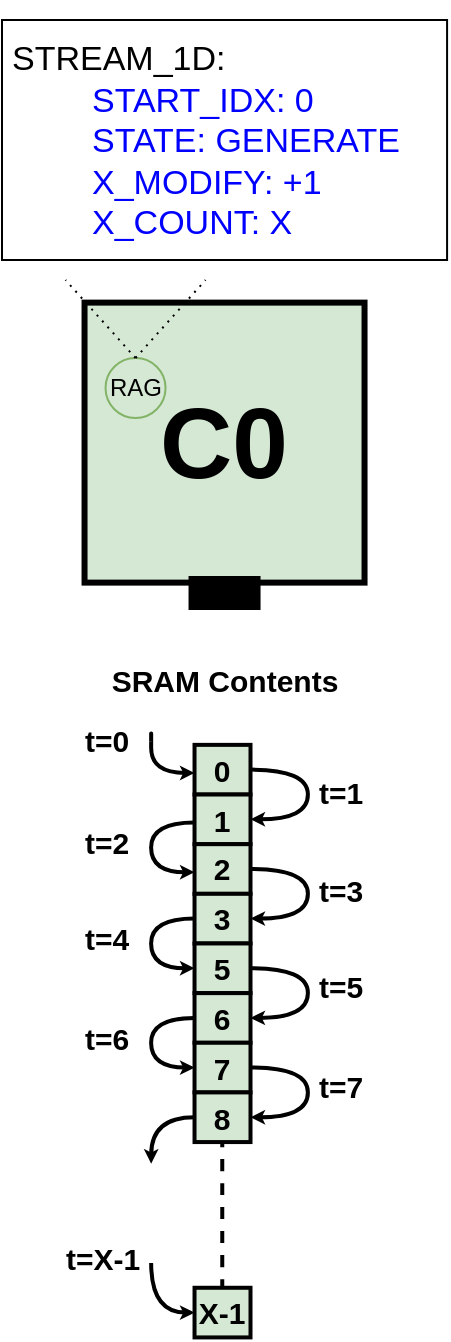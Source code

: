 <mxfile>
    <diagram id="KhKkzru10TtqyiIhpQN_" name="Page-1">
        <mxGraphModel dx="-1475" dy="2685" grid="1" gridSize="10" guides="1" tooltips="1" connect="1" arrows="1" fold="1" page="1" pageScale="1" pageWidth="850" pageHeight="1100" math="0" shadow="0">
            <root>
                <mxCell id="0"/>
                <mxCell id="1" parent="0"/>
                <mxCell id="2" value="C0" style="whiteSpace=wrap;html=1;aspect=fixed;fillColor=#d5e8d4;strokeColor=#000000;strokeWidth=3;fontSize=50;fontStyle=1" parent="1" vertex="1">
                    <mxGeometry x="3811.27" y="-728.69" width="140" height="140" as="geometry"/>
                </mxCell>
                <mxCell id="3" value="" style="rounded=0;whiteSpace=wrap;html=1;fontSize=50;fontColor=#000000;strokeColor=#000000;strokeWidth=6;fillColor=#000000;" parent="1" vertex="1">
                    <mxGeometry x="3866.27" y="-589" width="30" height="11" as="geometry"/>
                </mxCell>
                <mxCell id="5" value="RAG" style="ellipse;whiteSpace=wrap;html=1;aspect=fixed;sketch=0;fillColor=#d5e8d4;strokeColor=#82b366;" parent="1" vertex="1">
                    <mxGeometry x="3821.77" y="-701" width="30" height="30" as="geometry"/>
                </mxCell>
                <mxCell id="6" value="" style="endArrow=none;dashed=1;html=1;dashPattern=1 3;strokeWidth=1;exitX=0.5;exitY=0;exitDx=0;exitDy=0;jumpSize=0;" parent="1" source="5" edge="1">
                    <mxGeometry width="50" height="50" relative="1" as="geometry">
                        <mxPoint x="3921.77" y="-650" as="sourcePoint"/>
                        <mxPoint x="3801.77" y="-740" as="targetPoint"/>
                    </mxGeometry>
                </mxCell>
                <mxCell id="7" value="" style="endArrow=none;dashed=1;html=1;dashPattern=1 3;strokeWidth=1;exitX=0.5;exitY=0;exitDx=0;exitDy=0;jumpSize=0;" parent="1" source="5" edge="1">
                    <mxGeometry width="50" height="50" relative="1" as="geometry">
                        <mxPoint x="3846.77" y="-691" as="sourcePoint"/>
                        <mxPoint x="3871.77" y="-740" as="targetPoint"/>
                    </mxGeometry>
                </mxCell>
                <mxCell id="8" value="&lt;br style=&quot;font-size: 17px&quot;&gt;STREAM_1D:&lt;br style=&quot;font-size: 17px&quot;&gt;&#9;&lt;blockquote style=&quot;margin: 0px 0px 0px 40px ; border: none ; padding: 0px ; font-size: 17px&quot;&gt;&lt;font color=&quot;#0000ff&quot; style=&quot;font-size: 17px&quot;&gt;START_IDX: 0&lt;br style=&quot;font-size: 17px&quot;&gt;STATE: GENERATE&lt;br style=&quot;font-size: 17px&quot;&gt;X_MODIFY: +1&lt;br style=&quot;font-size: 17px&quot;&gt;X_COUNT: X&lt;/font&gt;&lt;/blockquote&gt;&lt;font color=&quot;#0000ff&quot; style=&quot;font-size: 17px&quot;&gt;&lt;span style=&quot;font-size: 17px&quot;&gt;&#9;&lt;/span&gt;&lt;br style=&quot;font-size: 17px&quot;&gt;&lt;/font&gt;&lt;span style=&quot;font-size: 17px&quot;&gt;&#9;&lt;/span&gt;" style="text;html=1;strokeColor=default;fillColor=none;spacing=5;spacingTop=-20;whiteSpace=wrap;overflow=hidden;rounded=0;sketch=0;fontSize=17;" parent="1" vertex="1">
                    <mxGeometry x="3770" y="-870" width="222.54" height="120" as="geometry"/>
                </mxCell>
                <mxCell id="38" value="SRAM Contents" style="text;html=1;align=center;verticalAlign=middle;resizable=0;points=[];autosize=1;strokeColor=none;fillColor=none;fontSize=15;fontStyle=1" parent="1" vertex="1">
                    <mxGeometry x="3816.267" y="-550" width="130" height="20" as="geometry"/>
                </mxCell>
                <mxCell id="39" value="" style="group" vertex="1" connectable="0" parent="1">
                    <mxGeometry x="3795" y="-520" width="163.999" height="308.71" as="geometry"/>
                </mxCell>
                <mxCell id="9" style="edgeStyle=orthogonalEdgeStyle;curved=1;orthogonalLoop=1;jettySize=auto;html=1;entryX=0;entryY=0.5;entryDx=0;entryDy=0;fontSize=12;strokeWidth=2;endSize=1;" parent="39" edge="1">
                    <mxGeometry relative="1" as="geometry">
                        <mxPoint x="49.575" y="10.811" as="sourcePoint"/>
                        <mxPoint x="71.265" y="26.451" as="targetPoint"/>
                        <Array as="points">
                            <mxPoint x="49.575" y="1.241"/>
                            <mxPoint x="49.575" y="26.066"/>
                        </Array>
                    </mxGeometry>
                </mxCell>
                <mxCell id="10" value="t=0" style="text;html=1;align=center;verticalAlign=middle;resizable=0;points=[];autosize=1;strokeColor=none;fillColor=none;fontSize=15;fontStyle=1" parent="39" vertex="1">
                    <mxGeometry x="6.997" width="40" height="20" as="geometry"/>
                </mxCell>
                <mxCell id="11" value="0" style="rounded=0;whiteSpace=wrap;html=1;fontSize=15;strokeWidth=2;fontStyle=1;fillColor=#d5e8d4;strokeColor=#000000;" parent="39" vertex="1">
                    <mxGeometry x="71.265" y="12.437" width="27.987" height="24.825" as="geometry"/>
                </mxCell>
                <mxCell id="12" style="edgeStyle=orthogonalEdgeStyle;curved=1;orthogonalLoop=1;jettySize=auto;html=1;entryX=1;entryY=0.5;entryDx=0;entryDy=0;fontSize=12;endSize=1;strokeWidth=2;" parent="39" edge="1">
                    <mxGeometry relative="1" as="geometry">
                        <mxPoint x="99.252" y="24.808" as="sourcePoint"/>
                        <mxPoint x="99.252" y="49.65" as="targetPoint"/>
                        <Array as="points">
                            <mxPoint x="127.939" y="24.44"/>
                            <mxPoint x="127.939" y="49.265"/>
                        </Array>
                    </mxGeometry>
                </mxCell>
                <mxCell id="13" value="1" style="rounded=0;whiteSpace=wrap;html=1;fontSize=15;strokeWidth=2;fontStyle=1;fillColor=#d5e8d4;strokeColor=#000000;" parent="39" vertex="1">
                    <mxGeometry x="71.265" y="37.262" width="27.987" height="24.825" as="geometry"/>
                </mxCell>
                <mxCell id="14" value="2" style="rounded=0;whiteSpace=wrap;html=1;fontSize=15;strokeWidth=2;fontStyle=1;fillColor=#d5e8d4;strokeColor=#000000;" parent="39" vertex="1">
                    <mxGeometry x="71.265" y="62.087" width="27.987" height="24.825" as="geometry"/>
                </mxCell>
                <mxCell id="15" value="3" style="rounded=0;whiteSpace=wrap;html=1;fontSize=15;strokeWidth=2;fontStyle=1;fillColor=#d5e8d4;strokeColor=#000000;" parent="39" vertex="1">
                    <mxGeometry x="71.265" y="86.912" width="27.987" height="24.825" as="geometry"/>
                </mxCell>
                <mxCell id="16" value="5" style="rounded=0;whiteSpace=wrap;html=1;fontSize=15;strokeWidth=2;fontStyle=1;fillColor=#d5e8d4;strokeColor=#000000;" parent="39" vertex="1">
                    <mxGeometry x="71.265" y="111.737" width="27.987" height="24.825" as="geometry"/>
                </mxCell>
                <mxCell id="17" value="6" style="rounded=0;whiteSpace=wrap;html=1;fontSize=15;strokeWidth=2;fontStyle=1;fillColor=#d5e8d4;strokeColor=#000000;" parent="39" vertex="1">
                    <mxGeometry x="71.265" y="136.562" width="27.987" height="24.825" as="geometry"/>
                </mxCell>
                <mxCell id="18" value="7" style="rounded=0;whiteSpace=wrap;html=1;fontSize=15;strokeWidth=2;fontStyle=1;fillColor=#d5e8d4;strokeColor=#000000;" parent="39" vertex="1">
                    <mxGeometry x="71.265" y="161.387" width="27.987" height="24.825" as="geometry"/>
                </mxCell>
                <mxCell id="19" value="8" style="rounded=0;whiteSpace=wrap;html=1;fontSize=15;strokeWidth=2;fontStyle=1;fillColor=#d5e8d4;strokeColor=#000000;" parent="39" vertex="1">
                    <mxGeometry x="71.265" y="186.212" width="27.987" height="24.825" as="geometry"/>
                </mxCell>
                <mxCell id="20" style="edgeStyle=orthogonalEdgeStyle;curved=1;orthogonalLoop=1;jettySize=auto;html=1;entryX=0;entryY=0.5;entryDx=0;entryDy=0;fontSize=12;strokeWidth=2;endSize=1;" parent="39" edge="1">
                    <mxGeometry relative="1" as="geometry">
                        <mxPoint x="71.265" y="51.271" as="sourcePoint"/>
                        <mxPoint x="71.265" y="76.113" as="targetPoint"/>
                        <Array as="points">
                            <mxPoint x="49.575" y="50.903"/>
                            <mxPoint x="49.575" y="75.728"/>
                        </Array>
                    </mxGeometry>
                </mxCell>
                <mxCell id="21" style="edgeStyle=orthogonalEdgeStyle;curved=1;orthogonalLoop=1;jettySize=auto;html=1;entryX=1;entryY=0.5;entryDx=0;entryDy=0;fontSize=12;endSize=1;strokeWidth=2;" parent="39" edge="1">
                    <mxGeometry relative="1" as="geometry">
                        <mxPoint x="99.252" y="74.47" as="sourcePoint"/>
                        <mxPoint x="99.252" y="99.312" as="targetPoint"/>
                        <Array as="points">
                            <mxPoint x="127.939" y="74.102"/>
                            <mxPoint x="127.939" y="98.927"/>
                        </Array>
                    </mxGeometry>
                </mxCell>
                <mxCell id="22" style="edgeStyle=orthogonalEdgeStyle;curved=1;orthogonalLoop=1;jettySize=auto;html=1;entryX=0;entryY=0.5;entryDx=0;entryDy=0;fontSize=12;strokeWidth=2;endSize=1;" parent="39" edge="1">
                    <mxGeometry relative="1" as="geometry">
                        <mxPoint x="71.265" y="99.295" as="sourcePoint"/>
                        <mxPoint x="71.265" y="124.137" as="targetPoint"/>
                        <Array as="points">
                            <mxPoint x="49.575" y="98.927"/>
                            <mxPoint x="49.575" y="123.752"/>
                        </Array>
                    </mxGeometry>
                </mxCell>
                <mxCell id="23" style="edgeStyle=orthogonalEdgeStyle;curved=1;orthogonalLoop=1;jettySize=auto;html=1;entryX=0;entryY=0.5;entryDx=0;entryDy=0;fontSize=12;strokeWidth=2;endSize=1;" parent="39" edge="1">
                    <mxGeometry relative="1" as="geometry">
                        <mxPoint x="71.265" y="148.957" as="sourcePoint"/>
                        <mxPoint x="71.265" y="173.799" as="targetPoint"/>
                        <Array as="points">
                            <mxPoint x="49.575" y="148.589"/>
                            <mxPoint x="49.575" y="173.414"/>
                        </Array>
                    </mxGeometry>
                </mxCell>
                <mxCell id="24" style="edgeStyle=orthogonalEdgeStyle;curved=1;orthogonalLoop=1;jettySize=auto;html=1;entryX=1;entryY=0.5;entryDx=0;entryDy=0;fontSize=12;endSize=1;strokeWidth=2;" parent="39" edge="1">
                    <mxGeometry relative="1" as="geometry">
                        <mxPoint x="99.252" y="124.107" as="sourcePoint"/>
                        <mxPoint x="99.252" y="148.949" as="targetPoint"/>
                        <Array as="points">
                            <mxPoint x="127.939" y="123.74"/>
                            <mxPoint x="127.939" y="148.565"/>
                        </Array>
                    </mxGeometry>
                </mxCell>
                <mxCell id="25" value="t=1" style="text;html=1;align=center;verticalAlign=middle;resizable=0;points=[];autosize=1;strokeColor=none;fillColor=none;fontSize=15;fontStyle=1" parent="39" vertex="1">
                    <mxGeometry x="123.999" y="25.635" width="40" height="20" as="geometry"/>
                </mxCell>
                <mxCell id="26" value="t=2" style="text;html=1;align=center;verticalAlign=middle;resizable=0;points=[];autosize=1;strokeColor=none;fillColor=none;fontSize=15;fontStyle=1" parent="39" vertex="1">
                    <mxGeometry x="6.997" y="51.276" width="40" height="20" as="geometry"/>
                </mxCell>
                <mxCell id="27" value="t=4" style="text;html=1;align=center;verticalAlign=middle;resizable=0;points=[];autosize=1;strokeColor=none;fillColor=none;fontSize=15;fontStyle=1" parent="39" vertex="1">
                    <mxGeometry x="6.997" y="99.3" width="40" height="20" as="geometry"/>
                </mxCell>
                <mxCell id="28" value="t=6" style="text;html=1;align=center;verticalAlign=middle;resizable=0;points=[];autosize=1;strokeColor=none;fillColor=none;fontSize=15;fontStyle=1" parent="39" vertex="1">
                    <mxGeometry x="6.997" y="148.949" width="40" height="20" as="geometry"/>
                </mxCell>
                <mxCell id="29" value="" style="endArrow=none;dashed=1;html=1;fontSize=15;endSize=1;strokeWidth=2;curved=1;" parent="39" edge="1">
                    <mxGeometry width="50" height="50" relative="1" as="geometry">
                        <mxPoint x="85.132" y="285.511" as="sourcePoint"/>
                        <mxPoint x="85.132" y="211.036" as="targetPoint"/>
                    </mxGeometry>
                </mxCell>
                <mxCell id="30" value="t=3" style="text;html=1;align=center;verticalAlign=middle;resizable=0;points=[];autosize=1;strokeColor=none;fillColor=none;fontSize=15;fontStyle=1" parent="39" vertex="1">
                    <mxGeometry x="123.999" y="75.285" width="40" height="20" as="geometry"/>
                </mxCell>
                <mxCell id="31" value="t=5" style="text;html=1;align=center;verticalAlign=middle;resizable=0;points=[];autosize=1;strokeColor=none;fillColor=none;fontSize=15;fontStyle=1" parent="39" vertex="1">
                    <mxGeometry x="123.999" y="123.308" width="40" height="20" as="geometry"/>
                </mxCell>
                <mxCell id="32" style="edgeStyle=orthogonalEdgeStyle;curved=1;orthogonalLoop=1;jettySize=auto;html=1;entryX=1;entryY=0.5;entryDx=0;entryDy=0;fontSize=12;endSize=1;strokeWidth=2;" parent="39" edge="1">
                    <mxGeometry relative="1" as="geometry">
                        <mxPoint x="99.252" y="173.77" as="sourcePoint"/>
                        <mxPoint x="99.252" y="198.612" as="targetPoint"/>
                        <Array as="points">
                            <mxPoint x="127.939" y="173.402"/>
                            <mxPoint x="127.939" y="198.227"/>
                        </Array>
                    </mxGeometry>
                </mxCell>
                <mxCell id="33" value="t=7" style="text;html=1;align=center;verticalAlign=middle;resizable=0;points=[];autosize=1;strokeColor=none;fillColor=none;fontSize=15;fontStyle=1" parent="39" vertex="1">
                    <mxGeometry x="123.999" y="172.971" width="40" height="20" as="geometry"/>
                </mxCell>
                <mxCell id="34" style="edgeStyle=orthogonalEdgeStyle;curved=1;orthogonalLoop=1;jettySize=auto;html=1;fontSize=12;strokeWidth=2;endSize=1;" parent="39" edge="1">
                    <mxGeometry relative="1" as="geometry">
                        <mxPoint x="71.265" y="198.607" as="sourcePoint"/>
                        <mxPoint x="49.575" y="221.823" as="targetPoint"/>
                        <Array as="points">
                            <mxPoint x="49.575" y="198.239"/>
                        </Array>
                    </mxGeometry>
                </mxCell>
                <mxCell id="35" value="X-1" style="rounded=0;whiteSpace=wrap;html=1;fontSize=15;strokeWidth=2;fontStyle=1;fillColor=#d5e8d4;strokeColor=#000000;" parent="39" vertex="1">
                    <mxGeometry x="71.265" y="283.885" width="27.987" height="24.825" as="geometry"/>
                </mxCell>
                <mxCell id="36" style="edgeStyle=orthogonalEdgeStyle;curved=1;orthogonalLoop=1;jettySize=auto;html=1;fontSize=12;strokeWidth=2;endSize=1;entryX=0;entryY=0.5;entryDx=0;entryDy=0;" parent="39" target="35" edge="1">
                    <mxGeometry relative="1" as="geometry">
                        <mxPoint x="49.575" y="271.473" as="sourcePoint"/>
                        <mxPoint x="12.142" y="308.71" as="targetPoint"/>
                        <Array as="points">
                            <mxPoint x="49.575" y="296.298"/>
                        </Array>
                    </mxGeometry>
                </mxCell>
                <mxCell id="37" value="t=X-1" style="text;html=1;align=center;verticalAlign=middle;resizable=0;points=[];autosize=1;strokeColor=none;fillColor=none;fontSize=15;fontStyle=1" parent="39" vertex="1">
                    <mxGeometry y="259.06" width="50" height="20" as="geometry"/>
                </mxCell>
            </root>
        </mxGraphModel>
    </diagram>
</mxfile>